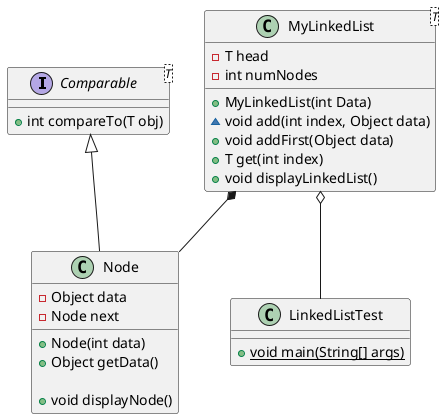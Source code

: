 @startuml   LinkedList Diagram
interface Comparable<T> {
    + int compareTo(T obj)
}

class Node {
    - Object data
    - Node next

    + Node(int data)
    + Object getData()
    
    + void displayNode()
}

class MyLinkedList<T> {
    - T head
    - int numNodes

    + MyLinkedList(int Data)
    ~ void add(int index, Object data)
    + void addFirst(Object data)
    + T get(int index)
    + void displayLinkedList()
}

class LinkedListTest {
    + {static} void main(String[] args)
}

Comparable <|-- Node
MyLinkedList *-- Node
MyLinkedList o-- LinkedListTest

@enduml